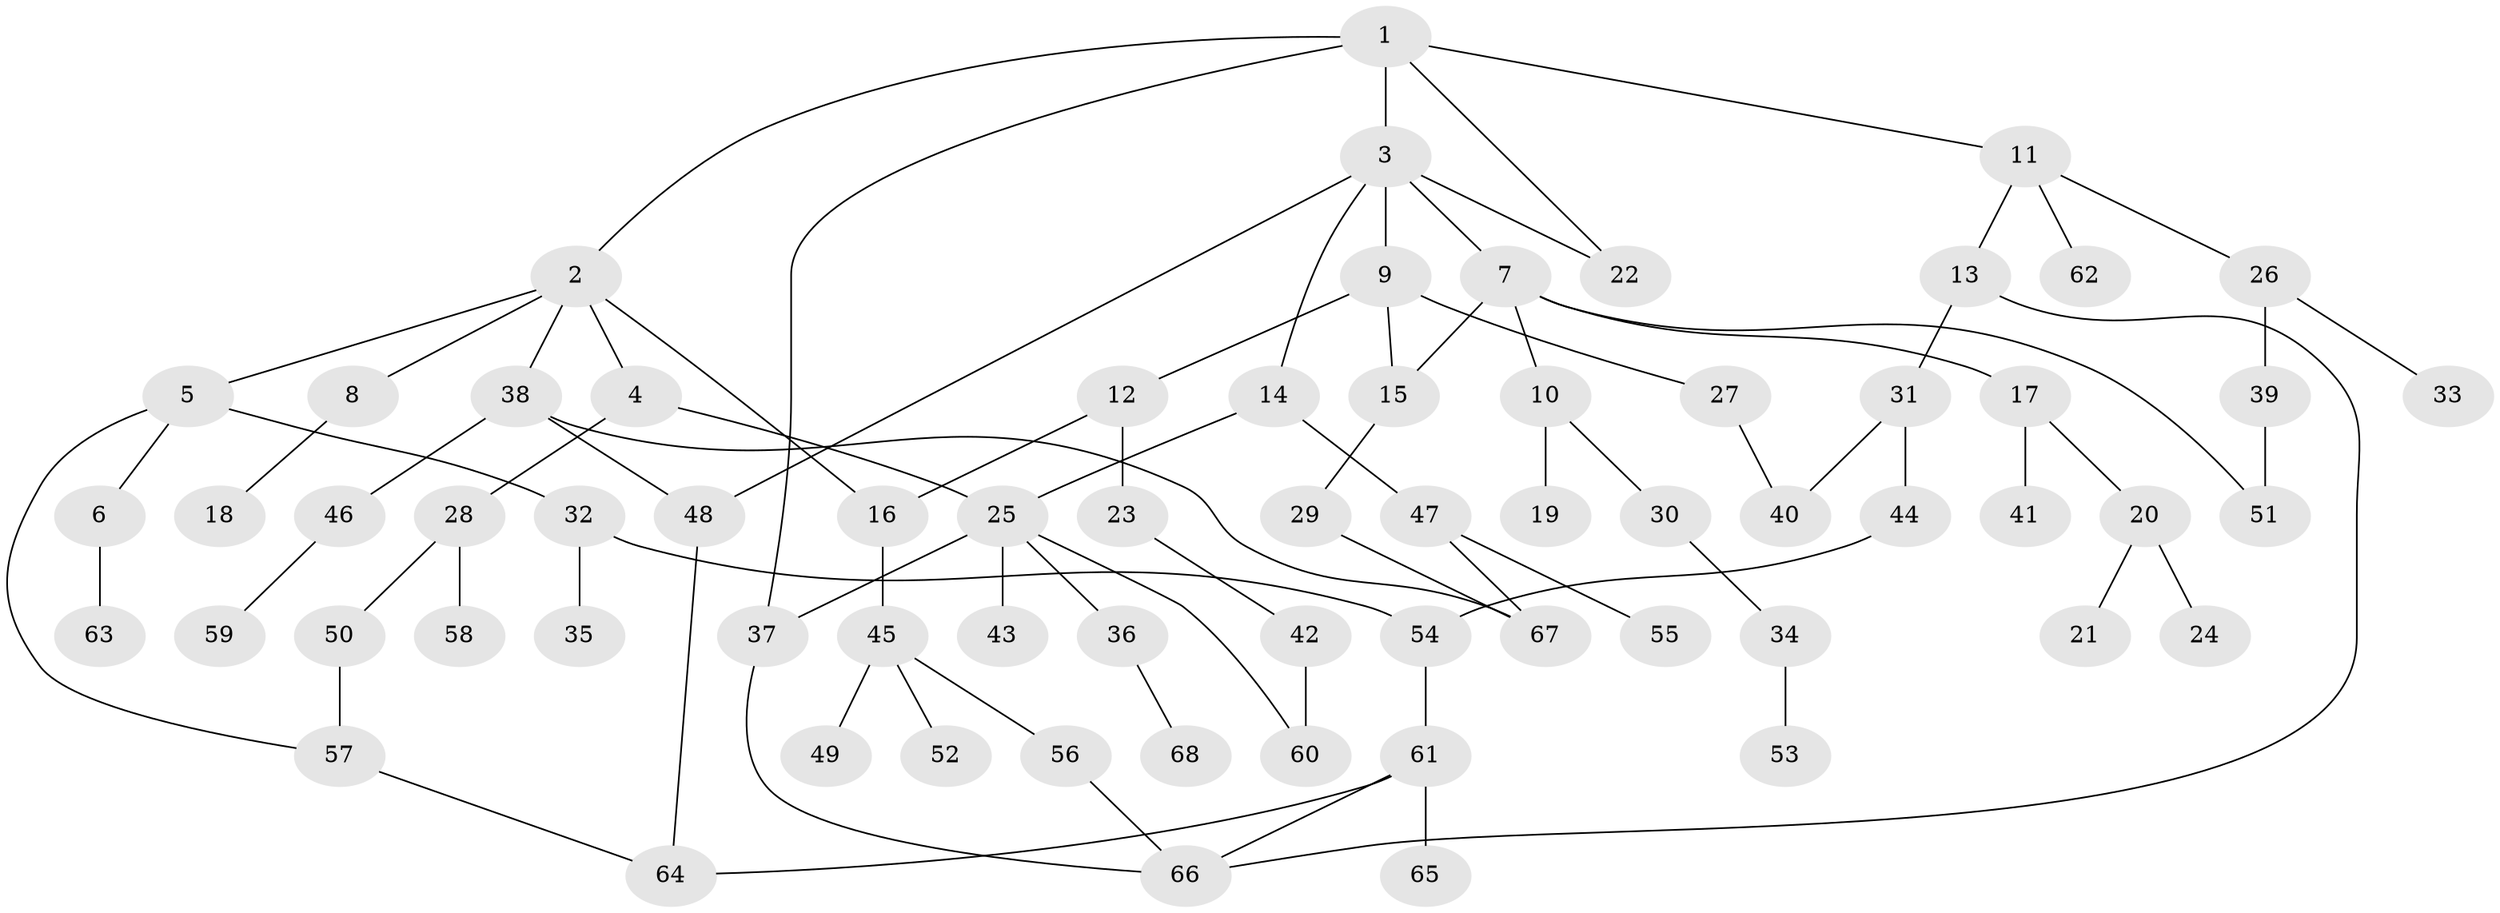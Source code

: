 // coarse degree distribution, {9: 0.025, 7: 0.05, 4: 0.125, 6: 0.025, 1: 0.275, 5: 0.075, 3: 0.125, 2: 0.3}
// Generated by graph-tools (version 1.1) at 2025/41/03/06/25 10:41:29]
// undirected, 68 vertices, 85 edges
graph export_dot {
graph [start="1"]
  node [color=gray90,style=filled];
  1;
  2;
  3;
  4;
  5;
  6;
  7;
  8;
  9;
  10;
  11;
  12;
  13;
  14;
  15;
  16;
  17;
  18;
  19;
  20;
  21;
  22;
  23;
  24;
  25;
  26;
  27;
  28;
  29;
  30;
  31;
  32;
  33;
  34;
  35;
  36;
  37;
  38;
  39;
  40;
  41;
  42;
  43;
  44;
  45;
  46;
  47;
  48;
  49;
  50;
  51;
  52;
  53;
  54;
  55;
  56;
  57;
  58;
  59;
  60;
  61;
  62;
  63;
  64;
  65;
  66;
  67;
  68;
  1 -- 2;
  1 -- 3;
  1 -- 11;
  1 -- 22;
  1 -- 37;
  2 -- 4;
  2 -- 5;
  2 -- 8;
  2 -- 38;
  2 -- 16;
  3 -- 7;
  3 -- 9;
  3 -- 14;
  3 -- 48;
  3 -- 22;
  4 -- 25;
  4 -- 28;
  5 -- 6;
  5 -- 32;
  5 -- 57;
  6 -- 63;
  7 -- 10;
  7 -- 15;
  7 -- 17;
  7 -- 51;
  8 -- 18;
  9 -- 12;
  9 -- 27;
  9 -- 15;
  10 -- 19;
  10 -- 30;
  11 -- 13;
  11 -- 26;
  11 -- 62;
  12 -- 16;
  12 -- 23;
  13 -- 31;
  13 -- 66;
  14 -- 47;
  14 -- 25;
  15 -- 29;
  16 -- 45;
  17 -- 20;
  17 -- 41;
  20 -- 21;
  20 -- 24;
  23 -- 42;
  25 -- 36;
  25 -- 43;
  25 -- 60;
  25 -- 37;
  26 -- 33;
  26 -- 39;
  27 -- 40;
  28 -- 50;
  28 -- 58;
  29 -- 67;
  30 -- 34;
  31 -- 40;
  31 -- 44;
  32 -- 35;
  32 -- 54;
  34 -- 53;
  36 -- 68;
  37 -- 66;
  38 -- 46;
  38 -- 48;
  38 -- 67;
  39 -- 51;
  42 -- 60;
  44 -- 54;
  45 -- 49;
  45 -- 52;
  45 -- 56;
  46 -- 59;
  47 -- 55;
  47 -- 67;
  48 -- 64;
  50 -- 57;
  54 -- 61;
  56 -- 66;
  57 -- 64;
  61 -- 64;
  61 -- 65;
  61 -- 66;
}
